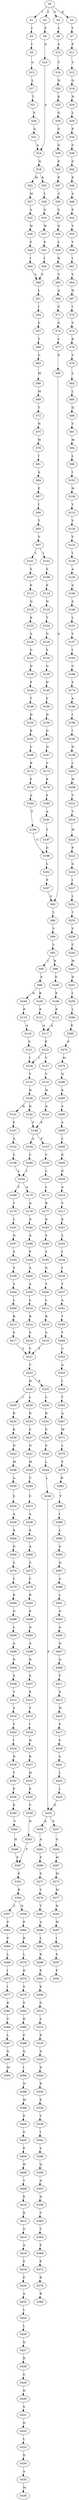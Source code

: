strict digraph  {
	S0 -> S1 [ label = I ];
	S0 -> S2 [ label = T ];
	S0 -> S3 [ label = K ];
	S0 -> S4 [ label = V ];
	S1 -> S5 [ label = I ];
	S2 -> S6 [ label = F ];
	S3 -> S7 [ label = T ];
	S4 -> S8 [ label = L ];
	S5 -> S9 [ label = I ];
	S6 -> S10 [ label = G ];
	S7 -> S11 [ label = F ];
	S8 -> S12 [ label = S ];
	S9 -> S13 [ label = G ];
	S10 -> S14 [ label = A ];
	S11 -> S15 [ label = T ];
	S12 -> S16 [ label = T ];
	S13 -> S17 [ label = L ];
	S14 -> S18 [ label = Q ];
	S15 -> S19 [ label = Q ];
	S16 -> S20 [ label = N ];
	S17 -> S21 [ label = T ];
	S18 -> S22 [ label = M ];
	S18 -> S23 [ label = K ];
	S19 -> S24 [ label = N ];
	S20 -> S25 [ label = K ];
	S21 -> S26 [ label = F ];
	S22 -> S27 [ label = M ];
	S23 -> S28 [ label = L ];
	S24 -> S29 [ label = L ];
	S25 -> S30 [ label = G ];
	S26 -> S31 [ label = G ];
	S27 -> S32 [ label = A ];
	S28 -> S33 [ label = G ];
	S29 -> S34 [ label = P ];
	S30 -> S35 [ label = S ];
	S31 -> S14 [ label = A ];
	S32 -> S36 [ label = W ];
	S33 -> S37 [ label = W ];
	S34 -> S38 [ label = G ];
	S35 -> S39 [ label = G ];
	S36 -> S40 [ label = P ];
	S37 -> S41 [ label = P ];
	S38 -> S42 [ label = G ];
	S39 -> S43 [ label = E ];
	S40 -> S44 [ label = I ];
	S41 -> S45 [ label = I ];
	S42 -> S46 [ label = E ];
	S43 -> S47 [ label = P ];
	S44 -> S48 [ label = S ];
	S45 -> S48 [ label = S ];
	S46 -> S49 [ label = A ];
	S47 -> S50 [ label = C ];
	S48 -> S51 [ label = L ];
	S49 -> S52 [ label = F ];
	S50 -> S53 [ label = S ];
	S51 -> S54 [ label = I ];
	S52 -> S55 [ label = Y ];
	S53 -> S56 [ label = Q ];
	S54 -> S57 [ label = S ];
	S55 -> S58 [ label = Y ];
	S56 -> S59 [ label = L ];
	S57 -> S60 [ label = T ];
	S58 -> S61 [ label = I ];
	S59 -> S62 [ label = K ];
	S60 -> S63 [ label = G ];
	S61 -> S64 [ label = S ];
	S62 -> S65 [ label = Y ];
	S63 -> S66 [ label = M ];
	S64 -> S67 [ label = N ];
	S65 -> S68 [ label = A ];
	S66 -> S69 [ label = M ];
	S67 -> S70 [ label = I ];
	S68 -> S71 [ label = S ];
	S69 -> S72 [ label = T ];
	S70 -> S73 [ label = S ];
	S71 -> S74 [ label = G ];
	S72 -> S75 [ label = N ];
	S73 -> S76 [ label = R ];
	S74 -> S77 [ label = L ];
	S75 -> S78 [ label = W ];
	S76 -> S79 [ label = Y ];
	S77 -> S80 [ label = P ];
	S78 -> S81 [ label = I ];
	S79 -> S82 [ label = L ];
	S80 -> S83 [ label = S ];
	S81 -> S84 [ label = A ];
	S82 -> S85 [ label = L ];
	S83 -> S86 [ label = Y ];
	S84 -> S87 [ label = F ];
	S85 -> S88 [ label = Q ];
	S86 -> S89 [ label = V ];
	S87 -> S90 [ label = I ];
	S88 -> S91 [ label = V ];
	S89 -> S92 [ label = Y ];
	S90 -> S93 [ label = T ];
	S91 -> S94 [ label = M ];
	S92 -> S95 [ label = I ];
	S92 -> S96 [ label = R ];
	S93 -> S97 [ label = V ];
	S94 -> S98 [ label = L ];
	S95 -> S99 [ label = E ];
	S96 -> S100 [ label = E ];
	S97 -> S101 [ label = L ];
	S97 -> S102 [ label = I ];
	S98 -> S103 [ label = I ];
	S99 -> S104 [ label = D ];
	S99 -> S105 [ label = E ];
	S100 -> S106 [ label = E ];
	S101 -> S107 [ label = S ];
	S102 -> S108 [ label = S ];
	S103 -> S109 [ label = W ];
	S104 -> S110 [ label = P ];
	S105 -> S111 [ label = P ];
	S106 -> S112 [ label = P ];
	S107 -> S113 [ label = P ];
	S108 -> S114 [ label = P ];
	S109 -> S115 [ label = Y ];
	S110 -> S116 [ label = A ];
	S111 -> S117 [ label = A ];
	S112 -> S117 [ label = A ];
	S113 -> S118 [ label = Q ];
	S114 -> S119 [ label = N ];
	S115 -> S120 [ label = V ];
	S116 -> S121 [ label = P ];
	S117 -> S122 [ label = P ];
	S118 -> S123 [ label = K ];
	S119 -> S124 [ label = T ];
	S120 -> S125 [ label = V ];
	S121 -> S126 [ label = I ];
	S122 -> S126 [ label = I ];
	S122 -> S127 [ label = V ];
	S123 -> S128 [ label = A ];
	S124 -> S129 [ label = G ];
	S125 -> S130 [ label = L ];
	S126 -> S131 [ label = V ];
	S127 -> S132 [ label = V ];
	S128 -> S133 [ label = G ];
	S129 -> S134 [ label = S ];
	S130 -> S135 [ label = A ];
	S131 -> S136 [ label = H ];
	S132 -> S137 [ label = H ];
	S133 -> S138 [ label = D ];
	S134 -> S139 [ label = G ];
	S135 -> S140 [ label = G ];
	S136 -> S141 [ label = H ];
	S136 -> S142 [ label = D ];
	S137 -> S143 [ label = D ];
	S138 -> S144 [ label = P ];
	S139 -> S145 [ label = D ];
	S140 -> S146 [ label = G ];
	S141 -> S147 [ label = P ];
	S142 -> S148 [ label = P ];
	S143 -> S148 [ label = P ];
	S144 -> S149 [ label = T ];
	S145 -> S150 [ label = V ];
	S146 -> S151 [ label = L ];
	S147 -> S152 [ label = A ];
	S148 -> S153 [ label = P ];
	S148 -> S154 [ label = A ];
	S149 -> S155 [ label = D ];
	S150 -> S156 [ label = N ];
	S151 -> S157 [ label = V ];
	S152 -> S158 [ label = V ];
	S153 -> S159 [ label = V ];
	S154 -> S160 [ label = V ];
	S155 -> S161 [ label = K ];
	S156 -> S162 [ label = G ];
	S157 -> S163 [ label = I ];
	S158 -> S164 [ label = L ];
	S159 -> S165 [ label = L ];
	S160 -> S164 [ label = L ];
	S161 -> S166 [ label = V ];
	S162 -> S167 [ label = Q ];
	S163 -> S168 [ label = G ];
	S164 -> S169 [ label = T ];
	S164 -> S170 [ label = A ];
	S165 -> S171 [ label = L ];
	S166 -> S172 [ label = R ];
	S167 -> S173 [ label = V ];
	S168 -> S174 [ label = S ];
	S169 -> S175 [ label = T ];
	S170 -> S176 [ label = Q ];
	S171 -> S177 [ label = R ];
	S172 -> S178 [ label = F ];
	S173 -> S179 [ label = K ];
	S174 -> S180 [ label = A ];
	S175 -> S181 [ label = L ];
	S176 -> S182 [ label = D ];
	S177 -> S183 [ label = D ];
	S178 -> S184 [ label = A ];
	S179 -> S185 [ label = F ];
	S180 -> S186 [ label = I ];
	S181 -> S187 [ label = N ];
	S182 -> S188 [ label = A ];
	S183 -> S189 [ label = S ];
	S184 -> S190 [ label = T ];
	S185 -> S191 [ label = A ];
	S186 -> S192 [ label = I ];
	S187 -> S193 [ label = S ];
	S188 -> S194 [ label = P ];
	S189 -> S195 [ label = S ];
	S190 -> S196 [ label = G ];
	S191 -> S197 [ label = T ];
	S192 -> S198 [ label = N ];
	S193 -> S199 [ label = S ];
	S194 -> S200 [ label = A ];
	S195 -> S201 [ label = G ];
	S196 -> S202 [ label = L ];
	S197 -> S196 [ label = G ];
	S198 -> S203 [ label = L ];
	S199 -> S204 [ label = S ];
	S200 -> S205 [ label = A ];
	S201 -> S206 [ label = T ];
	S202 -> S207 [ label = P ];
	S203 -> S208 [ label = W ];
	S204 -> S209 [ label = L ];
	S205 -> S210 [ label = L ];
	S206 -> S211 [ label = L ];
	S207 -> S83 [ label = S ];
	S208 -> S212 [ label = T ];
	S209 -> S213 [ label = R ];
	S210 -> S214 [ label = R ];
	S211 -> S215 [ label = R ];
	S212 -> S216 [ label = T ];
	S213 -> S217 [ label = S ];
	S214 -> S218 [ label = S ];
	S215 -> S219 [ label = S ];
	S216 -> S220 [ label = W ];
	S217 -> S221 [ label = Y ];
	S218 -> S221 [ label = Y ];
	S219 -> S221 [ label = Y ];
	S220 -> S222 [ label = P ];
	S221 -> S223 [ label = Y ];
	S222 -> S224 [ label = G ];
	S223 -> S225 [ label = R ];
	S223 -> S226 [ label = H ];
	S224 -> S227 [ label = I ];
	S225 -> S228 [ label = L ];
	S226 -> S229 [ label = L ];
	S226 -> S230 [ label = I ];
	S227 -> S231 [ label = L ];
	S228 -> S232 [ label = R ];
	S229 -> S233 [ label = R ];
	S230 -> S234 [ label = R ];
	S231 -> S235 [ label = T ];
	S232 -> S236 [ label = S ];
	S233 -> S237 [ label = S ];
	S234 -> S238 [ label = K ];
	S235 -> S239 [ label = V ];
	S236 -> S240 [ label = S ];
	S237 -> S241 [ label = N ];
	S238 -> S242 [ label = N ];
	S239 -> S243 [ label = C ];
	S240 -> S244 [ label = L ];
	S241 -> S245 [ label = M ];
	S242 -> S246 [ label = M ];
	S243 -> S247 [ label = M ];
	S244 -> S248 [ label = L ];
	S245 -> S249 [ label = V ];
	S246 -> S250 [ label = A ];
	S247 -> S251 [ label = D ];
	S248 -> S252 [ label = S ];
	S249 -> S253 [ label = S ];
	S250 -> S254 [ label = S ];
	S251 -> S255 [ label = I ];
	S252 -> S256 [ label = A ];
	S252 -> S257 [ label = S ];
	S253 -> S258 [ label = A ];
	S254 -> S259 [ label = A ];
	S255 -> S260 [ label = L ];
	S256 -> S261 [ label = A ];
	S257 -> S262 [ label = G ];
	S258 -> S263 [ label = E ];
	S259 -> S264 [ label = R ];
	S260 -> S265 [ label = E ];
	S261 -> S266 [ label = P ];
	S262 -> S267 [ label = M ];
	S263 -> S268 [ label = A ];
	S264 -> S269 [ label = D ];
	S265 -> S270 [ label = P ];
	S266 -> S271 [ label = S ];
	S267 -> S272 [ label = M ];
	S268 -> S273 [ label = S ];
	S269 -> S274 [ label = S ];
	S270 -> S275 [ label = M ];
	S271 -> S276 [ label = V ];
	S272 -> S277 [ label = M ];
	S273 -> S278 [ label = V ];
	S274 -> S279 [ label = V ];
	S275 -> S280 [ label = Q ];
	S276 -> S281 [ label = T ];
	S277 -> S282 [ label = N ];
	S278 -> S283 [ label = R ];
	S279 -> S284 [ label = R ];
	S280 -> S285 [ label = K ];
	S281 -> S286 [ label = A ];
	S282 -> S287 [ label = W ];
	S283 -> S288 [ label = E ];
	S284 -> S289 [ label = Q ];
	S285 -> S290 [ label = S ];
	S286 -> S291 [ label = L ];
	S287 -> S292 [ label = I ];
	S288 -> S293 [ label = Q ];
	S289 -> S294 [ label = L ];
	S290 -> S295 [ label = S ];
	S291 -> S296 [ label = R ];
	S292 -> S297 [ label = S ];
	S293 -> S298 [ label = A ];
	S294 -> S299 [ label = A ];
	S295 -> S300 [ label = L ];
	S296 -> S301 [ label = E ];
	S297 -> S302 [ label = F ];
	S298 -> S303 [ label = D ];
	S299 -> S304 [ label = D ];
	S300 -> S305 [ label = K ];
	S301 -> S306 [ label = E ];
	S303 -> S307 [ label = E ];
	S304 -> S308 [ label = S ];
	S305 -> S309 [ label = D ];
	S306 -> S310 [ label = G ];
	S307 -> S311 [ label = E ];
	S308 -> S312 [ label = V ];
	S309 -> S313 [ label = A ];
	S310 -> S314 [ label = S ];
	S311 -> S315 [ label = V ];
	S312 -> S316 [ label = S ];
	S313 -> S317 [ label = C ];
	S314 -> S318 [ label = E ];
	S315 -> S319 [ label = I ];
	S316 -> S320 [ label = V ];
	S317 -> S321 [ label = K ];
	S318 -> S322 [ label = A ];
	S319 -> S323 [ label = N ];
	S320 -> S324 [ label = I ];
	S321 -> S325 [ label = L ];
	S322 -> S326 [ label = D ];
	S323 -> S327 [ label = R ];
	S324 -> S328 [ label = N ];
	S325 -> S329 [ label = I ];
	S326 -> S330 [ label = R ];
	S327 -> S331 [ label = H ];
	S328 -> S332 [ label = T ];
	S329 -> S333 [ label = I ];
	S330 -> S334 [ label = E ];
	S331 -> S335 [ label = E ];
	S332 -> S336 [ label = P ];
	S333 -> S337 [ label = Y ];
	S334 -> S338 [ label = V ];
	S335 -> S339 [ label = V ];
	S336 -> S340 [ label = E ];
	S337 -> S341 [ label = A ];
	S338 -> S342 [ label = I ];
	S339 -> S343 [ label = H ];
	S340 -> S344 [ label = V ];
	S341 -> S345 [ label = T ];
	S342 -> S346 [ label = S ];
	S343 -> S347 [ label = F ];
	S344 -> S348 [ label = H ];
	S345 -> S349 [ label = Y ];
	S346 -> S350 [ label = Q ];
	S347 -> S351 [ label = P ];
	S348 -> S347 [ label = F ];
	S349 -> S352 [ label = V ];
	S350 -> S353 [ label = A ];
	S351 -> S354 [ label = R ];
	S352 -> S355 [ label = A ];
	S353 -> S356 [ label = D ];
	S354 -> S357 [ label = C ];
	S354 -> S358 [ label = N ];
	S355 -> S359 [ label = I ];
	S356 -> S360 [ label = V ];
	S357 -> S361 [ label = F ];
	S358 -> S362 [ label = P ];
	S359 -> S363 [ label = T ];
	S360 -> S364 [ label = Y ];
	S361 -> S365 [ label = F ];
	S362 -> S366 [ label = R ];
	S363 -> S367 [ label = A ];
	S364 -> S368 [ label = F ];
	S365 -> S369 [ label = L ];
	S366 -> S370 [ label = L ];
	S367 -> S371 [ label = M ];
	S368 -> S372 [ label = P ];
	S369 -> S373 [ label = I ];
	S370 -> S374 [ label = D ];
	S371 -> S375 [ label = L ];
	S372 -> S376 [ label = R ];
	S373 -> S377 [ label = I ];
	S374 -> S378 [ label = S ];
	S375 -> S379 [ label = F ];
	S376 -> S380 [ label = R ];
	S377 -> S381 [ label = K ];
	S378 -> S382 [ label = S ];
	S379 -> S383 [ label = H ];
	S381 -> S384 [ label = V ];
	S382 -> S385 [ label = D ];
	S383 -> S386 [ label = V ];
	S384 -> S387 [ label = L ];
	S385 -> S388 [ label = F ];
	S386 -> S389 [ label = I ];
	S387 -> S390 [ label = G ];
	S388 -> S391 [ label = Q ];
	S389 -> S392 [ label = L ];
	S390 -> S393 [ label = M ];
	S391 -> S394 [ label = I ];
	S392 -> S395 [ label = S ];
	S394 -> S396 [ label = N ];
	S395 -> S397 [ label = Q ];
	S396 -> S398 [ label = M ];
	S397 -> S399 [ label = A ];
	S398 -> S400 [ label = P ];
	S399 -> S401 [ label = L ];
	S400 -> S402 [ label = G ];
	S401 -> S403 [ label = G ];
	S402 -> S404 [ label = P ];
	S403 -> S405 [ label = A ];
	S404 -> S406 [ label = H ];
	S405 -> S407 [ label = Q ];
	S406 -> S408 [ label = V ];
	S407 -> S409 [ label = Q ];
	S408 -> S410 [ label = E ];
	S409 -> S411 [ label = F ];
	S410 -> S412 [ label = R ];
	S411 -> S413 [ label = A ];
	S412 -> S414 [ label = G ];
	S413 -> S415 [ label = W ];
	S414 -> S416 [ label = A ];
	S415 -> S417 [ label = P ];
	S416 -> S418 [ label = E ];
	S417 -> S419 [ label = V ];
	S418 -> S420 [ label = P ];
	S419 -> S421 [ label = S ];
	S420 -> S422 [ label = A ];
	S421 -> S423 [ label = L ];
	S422 -> S424 [ label = L ];
	S423 -> S425 [ label = L ];
	S424 -> S426 [ label = L ];
	S425 -> S252 [ label = S ];
	S426 -> S427 [ label = Q ];
	S427 -> S428 [ label = R ];
	S428 -> S429 [ label = S ];
	S429 -> S430 [ label = D ];
	S430 -> S431 [ label = S ];
	S431 -> S432 [ label = D ];
	S432 -> S433 [ label = L ];
	S433 -> S434 [ label = D ];
	S434 -> S435 [ label = A ];
	S435 -> S436 [ label = M ];
}
